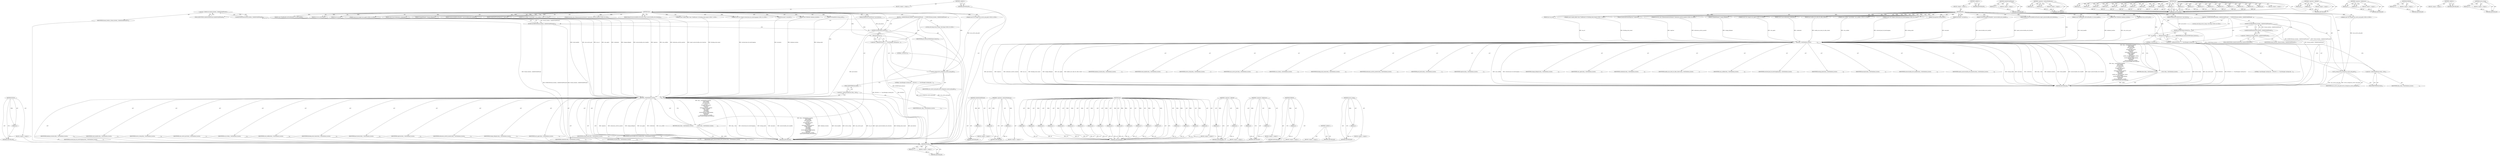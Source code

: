 digraph "server_string" {
vulnerable_134 [label=<(METHOD,DVLOG)>];
vulnerable_135 [label=<(PARAM,p1)>];
vulnerable_136 [label=<(BLOCK,&lt;empty&gt;,&lt;empty&gt;)>];
vulnerable_137 [label=<(METHOD_RETURN,ANY)>];
vulnerable_6 [label=<(METHOD,&lt;global&gt;)<SUB>1</SUB>>];
vulnerable_7 [label=<(BLOCK,&lt;empty&gt;,&lt;empty&gt;)<SUB>1</SUB>>];
vulnerable_8 [label=<(METHOD,Init)<SUB>1</SUB>>];
vulnerable_9 [label=<(PARAM,const FilePath&amp; database_location)<SUB>2</SUB>>];
vulnerable_10 [label=<(PARAM,const WeakHandle&lt;JsEventHandler&gt;&amp; event_handler)<SUB>3</SUB>>];
vulnerable_11 [label="<(PARAM,const std::string&amp; sync_server_and_path)<SUB>4</SUB>>"];
vulnerable_12 [label=<(PARAM,int sync_server_port)<SUB>5</SUB>>];
vulnerable_13 [label=<(PARAM,bool use_ssl)<SUB>6</SUB>>];
vulnerable_14 [label="<(PARAM,const scoped_refptr&lt;base::TaskRunner&gt;&amp; blocking_task_runner)<SUB>7</SUB>>"];
vulnerable_15 [label=<(PARAM,HttpPostProviderFactory* post_factory)<SUB>8</SUB>>];
vulnerable_16 [label=<(PARAM,ModelSafeWorkerRegistrar* registrar)<SUB>9</SUB>>];
vulnerable_17 [label="<(PARAM,browser_sync::ExtensionsActivityMonitor* extensions_activity_monitor)<SUB>10</SUB>>"];
vulnerable_18 [label=<(PARAM,ChangeDelegate* change_delegate)<SUB>11</SUB>>];
vulnerable_19 [label="<(PARAM,const std::string&amp; user_agent)<SUB>12</SUB>>"];
vulnerable_20 [label=<(PARAM,const SyncCredentials&amp; credentials)<SUB>13</SUB>>];
vulnerable_21 [label=<(PARAM,bool enable_sync_tabs_for_other_clients)<SUB>14</SUB>>];
vulnerable_22 [label="<(PARAM,sync_notifier::SyncNotifier* sync_notifier)<SUB>15</SUB>>"];
vulnerable_23 [label="<(PARAM,const std::string&amp; restored_key_for_bootstrapping)<SUB>16</SUB>>"];
vulnerable_24 [label=<(PARAM,TestingMode testing_mode)<SUB>17</SUB>>];
vulnerable_25 [label=<(PARAM,Encryptor* encryptor)<SUB>18</SUB>>];
vulnerable_26 [label=<(PARAM,UnrecoverableErrorHandler* unrecoverable_error_handler)<SUB>19</SUB>>];
vulnerable_27 [label=<(PARAM,ReportUnrecoverableErrorFunction report_unrecoverable_error_function)<SUB>20</SUB>>];
vulnerable_28 [label=<(BLOCK,{
  DCHECK(thread_checker_.CalledOnValidThread(...,{
  DCHECK(thread_checker_.CalledOnValidThread(...)<SUB>20</SUB>>];
vulnerable_29 [label=<(DCHECK,DCHECK(thread_checker_.CalledOnValidThread()))<SUB>21</SUB>>];
vulnerable_30 [label=<(CalledOnValidThread,thread_checker_.CalledOnValidThread())<SUB>21</SUB>>];
vulnerable_31 [label=<(&lt;operator&gt;.fieldAccess,thread_checker_.CalledOnValidThread)<SUB>21</SUB>>];
vulnerable_32 [label=<(IDENTIFIER,thread_checker_,thread_checker_.CalledOnValidThread())<SUB>21</SUB>>];
vulnerable_33 [label=<(FIELD_IDENTIFIER,CalledOnValidThread,CalledOnValidThread)<SUB>21</SUB>>];
vulnerable_34 [label=<(DCHECK,DCHECK(post_factory))<SUB>22</SUB>>];
vulnerable_35 [label=<(IDENTIFIER,post_factory,DCHECK(post_factory))<SUB>22</SUB>>];
vulnerable_36 [label=<(&lt;operator&gt;.shiftLeft,DVLOG(1) &lt;&lt; &quot;SyncManager starting Init...&quot;)<SUB>23</SUB>>];
vulnerable_37 [label=<(DVLOG,DVLOG(1))<SUB>23</SUB>>];
vulnerable_38 [label=<(LITERAL,1,DVLOG(1))<SUB>23</SUB>>];
vulnerable_39 [label=<(LITERAL,&quot;SyncManager starting Init...&quot;,DVLOG(1) &lt;&lt; &quot;SyncManager starting Init...&quot;)<SUB>23</SUB>>];
vulnerable_40 [label="<(LOCAL,std.string server_string: std.string)<SUB>24</SUB>>"];
vulnerable_41 [label=<(server_string,server_string(sync_server_and_path))<SUB>24</SUB>>];
vulnerable_42 [label=<(IDENTIFIER,sync_server_and_path,server_string(sync_server_and_path))<SUB>24</SUB>>];
vulnerable_43 [label=<(RETURN,return data_-&gt;Init(database_location,
         ...,return data_-&gt;Init(database_location,
         ...)<SUB>25</SUB>>];
vulnerable_44 [label=<(Init,data_-&gt;Init(database_location,
                ...)<SUB>25</SUB>>];
vulnerable_45 [label=<(&lt;operator&gt;.indirectFieldAccess,data_-&gt;Init)<SUB>25</SUB>>];
vulnerable_46 [label=<(IDENTIFIER,data_,data_-&gt;Init(database_location,
                ...)<SUB>25</SUB>>];
vulnerable_47 [label=<(FIELD_IDENTIFIER,Init,Init)<SUB>25</SUB>>];
vulnerable_48 [label=<(IDENTIFIER,database_location,data_-&gt;Init(database_location,
                ...)<SUB>25</SUB>>];
vulnerable_49 [label=<(IDENTIFIER,event_handler,data_-&gt;Init(database_location,
                ...)<SUB>26</SUB>>];
vulnerable_50 [label=<(IDENTIFIER,server_string,data_-&gt;Init(database_location,
                ...)<SUB>27</SUB>>];
vulnerable_51 [label=<(IDENTIFIER,sync_server_port,data_-&gt;Init(database_location,
                ...)<SUB>28</SUB>>];
vulnerable_52 [label=<(IDENTIFIER,use_ssl,data_-&gt;Init(database_location,
                ...)<SUB>29</SUB>>];
vulnerable_53 [label=<(IDENTIFIER,blocking_task_runner,data_-&gt;Init(database_location,
                ...)<SUB>30</SUB>>];
vulnerable_54 [label=<(IDENTIFIER,post_factory,data_-&gt;Init(database_location,
                ...)<SUB>31</SUB>>];
vulnerable_55 [label=<(IDENTIFIER,registrar,data_-&gt;Init(database_location,
                ...)<SUB>32</SUB>>];
vulnerable_56 [label=<(IDENTIFIER,extensions_activity_monitor,data_-&gt;Init(database_location,
                ...)<SUB>33</SUB>>];
vulnerable_57 [label=<(IDENTIFIER,change_delegate,data_-&gt;Init(database_location,
                ...)<SUB>34</SUB>>];
vulnerable_58 [label=<(IDENTIFIER,user_agent,data_-&gt;Init(database_location,
                ...)<SUB>35</SUB>>];
vulnerable_59 [label=<(IDENTIFIER,credentials,data_-&gt;Init(database_location,
                ...)<SUB>36</SUB>>];
vulnerable_60 [label=<(IDENTIFIER,enable_sync_tabs_for_other_clients,data_-&gt;Init(database_location,
                ...)<SUB>37</SUB>>];
vulnerable_61 [label=<(IDENTIFIER,sync_notifier,data_-&gt;Init(database_location,
                ...)<SUB>38</SUB>>];
vulnerable_62 [label=<(IDENTIFIER,restored_key_for_bootstrapping,data_-&gt;Init(database_location,
                ...)<SUB>39</SUB>>];
vulnerable_63 [label=<(IDENTIFIER,testing_mode,data_-&gt;Init(database_location,
                ...)<SUB>40</SUB>>];
vulnerable_64 [label=<(IDENTIFIER,encryptor,data_-&gt;Init(database_location,
                ...)<SUB>41</SUB>>];
vulnerable_65 [label=<(IDENTIFIER,unrecoverable_error_handler,data_-&gt;Init(database_location,
                ...)<SUB>42</SUB>>];
vulnerable_66 [label=<(IDENTIFIER,report_unrecoverable_error_function,data_-&gt;Init(database_location,
                ...)<SUB>43</SUB>>];
vulnerable_67 [label=<(METHOD_RETURN,bool)<SUB>1</SUB>>];
vulnerable_69 [label=<(METHOD_RETURN,ANY)<SUB>1</SUB>>];
vulnerable_120 [label=<(METHOD,CalledOnValidThread)>];
vulnerable_121 [label=<(PARAM,p1)>];
vulnerable_122 [label=<(BLOCK,&lt;empty&gt;,&lt;empty&gt;)>];
vulnerable_123 [label=<(METHOD_RETURN,ANY)>];
vulnerable_165 [label=<(METHOD,&lt;operator&gt;.indirectFieldAccess)>];
vulnerable_166 [label=<(PARAM,p1)>];
vulnerable_167 [label=<(PARAM,p2)>];
vulnerable_168 [label=<(BLOCK,&lt;empty&gt;,&lt;empty&gt;)>];
vulnerable_169 [label=<(METHOD_RETURN,ANY)>];
vulnerable_142 [label=<(METHOD,Init)>];
vulnerable_143 [label=<(PARAM,p1)>];
vulnerable_144 [label=<(PARAM,p2)>];
vulnerable_145 [label=<(PARAM,p3)>];
vulnerable_146 [label=<(PARAM,p4)>];
vulnerable_147 [label=<(PARAM,p5)>];
vulnerable_148 [label=<(PARAM,p6)>];
vulnerable_149 [label=<(PARAM,p7)>];
vulnerable_150 [label=<(PARAM,p8)>];
vulnerable_151 [label=<(PARAM,p9)>];
vulnerable_152 [label=<(PARAM,p10)>];
vulnerable_153 [label=<(PARAM,p11)>];
vulnerable_154 [label=<(PARAM,p12)>];
vulnerable_155 [label=<(PARAM,p13)>];
vulnerable_156 [label=<(PARAM,p14)>];
vulnerable_157 [label=<(PARAM,p15)>];
vulnerable_158 [label=<(PARAM,p16)>];
vulnerable_159 [label=<(PARAM,p17)>];
vulnerable_160 [label=<(PARAM,p18)>];
vulnerable_161 [label=<(PARAM,p19)>];
vulnerable_162 [label=<(PARAM,p20)>];
vulnerable_163 [label=<(BLOCK,&lt;empty&gt;,&lt;empty&gt;)>];
vulnerable_164 [label=<(METHOD_RETURN,ANY)>];
vulnerable_129 [label=<(METHOD,&lt;operator&gt;.shiftLeft)>];
vulnerable_130 [label=<(PARAM,p1)>];
vulnerable_131 [label=<(PARAM,p2)>];
vulnerable_132 [label=<(BLOCK,&lt;empty&gt;,&lt;empty&gt;)>];
vulnerable_133 [label=<(METHOD_RETURN,ANY)>];
vulnerable_124 [label=<(METHOD,&lt;operator&gt;.fieldAccess)>];
vulnerable_125 [label=<(PARAM,p1)>];
vulnerable_126 [label=<(PARAM,p2)>];
vulnerable_127 [label=<(BLOCK,&lt;empty&gt;,&lt;empty&gt;)>];
vulnerable_128 [label=<(METHOD_RETURN,ANY)>];
vulnerable_116 [label=<(METHOD,DCHECK)>];
vulnerable_117 [label=<(PARAM,p1)>];
vulnerable_118 [label=<(BLOCK,&lt;empty&gt;,&lt;empty&gt;)>];
vulnerable_119 [label=<(METHOD_RETURN,ANY)>];
vulnerable_110 [label=<(METHOD,&lt;global&gt;)<SUB>1</SUB>>];
vulnerable_111 [label=<(BLOCK,&lt;empty&gt;,&lt;empty&gt;)>];
vulnerable_112 [label=<(METHOD_RETURN,ANY)>];
vulnerable_138 [label=<(METHOD,server_string)>];
vulnerable_139 [label=<(PARAM,p1)>];
vulnerable_140 [label=<(BLOCK,&lt;empty&gt;,&lt;empty&gt;)>];
vulnerable_141 [label=<(METHOD_RETURN,ANY)>];
fixed_132 [label=<(METHOD,DVLOG)>];
fixed_133 [label=<(PARAM,p1)>];
fixed_134 [label=<(BLOCK,&lt;empty&gt;,&lt;empty&gt;)>];
fixed_135 [label=<(METHOD_RETURN,ANY)>];
fixed_6 [label=<(METHOD,&lt;global&gt;)<SUB>1</SUB>>];
fixed_7 [label=<(BLOCK,&lt;empty&gt;,&lt;empty&gt;)<SUB>1</SUB>>];
fixed_8 [label=<(METHOD,Init)<SUB>1</SUB>>];
fixed_9 [label=<(PARAM,const FilePath&amp; database_location)<SUB>2</SUB>>];
fixed_10 [label=<(PARAM,const WeakHandle&lt;JsEventHandler&gt;&amp; event_handler)<SUB>3</SUB>>];
fixed_11 [label="<(PARAM,const std::string&amp; sync_server_and_path)<SUB>4</SUB>>"];
fixed_12 [label=<(PARAM,int sync_server_port)<SUB>5</SUB>>];
fixed_13 [label=<(PARAM,bool use_ssl)<SUB>6</SUB>>];
fixed_14 [label="<(PARAM,const scoped_refptr&lt;base::TaskRunner&gt;&amp; blocking_task_runner)<SUB>7</SUB>>"];
fixed_15 [label=<(PARAM,HttpPostProviderFactory* post_factory)<SUB>8</SUB>>];
fixed_16 [label=<(PARAM,ModelSafeWorkerRegistrar* registrar)<SUB>9</SUB>>];
fixed_17 [label="<(PARAM,browser_sync::ExtensionsActivityMonitor* extensions_activity_monitor)<SUB>10</SUB>>"];
fixed_18 [label=<(PARAM,ChangeDelegate* change_delegate)<SUB>11</SUB>>];
fixed_19 [label="<(PARAM,const std::string&amp; user_agent)<SUB>12</SUB>>"];
fixed_20 [label=<(PARAM,const SyncCredentials&amp; credentials)<SUB>13</SUB>>];
fixed_21 [label="<(PARAM,sync_notifier::SyncNotifier* sync_notifier)<SUB>14</SUB>>"];
fixed_22 [label="<(PARAM,const std::string&amp; restored_key_for_bootstrapping)<SUB>15</SUB>>"];
fixed_23 [label=<(PARAM,TestingMode testing_mode)<SUB>16</SUB>>];
fixed_24 [label=<(PARAM,Encryptor* encryptor)<SUB>17</SUB>>];
fixed_25 [label=<(PARAM,UnrecoverableErrorHandler* unrecoverable_error_handler)<SUB>18</SUB>>];
fixed_26 [label=<(PARAM,ReportUnrecoverableErrorFunction report_unrecoverable_error_function)<SUB>19</SUB>>];
fixed_27 [label=<(BLOCK,{
  DCHECK(thread_checker_.CalledOnValidThread(...,{
  DCHECK(thread_checker_.CalledOnValidThread(...)<SUB>19</SUB>>];
fixed_28 [label=<(DCHECK,DCHECK(thread_checker_.CalledOnValidThread()))<SUB>20</SUB>>];
fixed_29 [label=<(CalledOnValidThread,thread_checker_.CalledOnValidThread())<SUB>20</SUB>>];
fixed_30 [label=<(&lt;operator&gt;.fieldAccess,thread_checker_.CalledOnValidThread)<SUB>20</SUB>>];
fixed_31 [label=<(IDENTIFIER,thread_checker_,thread_checker_.CalledOnValidThread())<SUB>20</SUB>>];
fixed_32 [label=<(FIELD_IDENTIFIER,CalledOnValidThread,CalledOnValidThread)<SUB>20</SUB>>];
fixed_33 [label=<(DCHECK,DCHECK(post_factory))<SUB>21</SUB>>];
fixed_34 [label=<(IDENTIFIER,post_factory,DCHECK(post_factory))<SUB>21</SUB>>];
fixed_35 [label=<(&lt;operator&gt;.shiftLeft,DVLOG(1) &lt;&lt; &quot;SyncManager starting Init...&quot;)<SUB>22</SUB>>];
fixed_36 [label=<(DVLOG,DVLOG(1))<SUB>22</SUB>>];
fixed_37 [label=<(LITERAL,1,DVLOG(1))<SUB>22</SUB>>];
fixed_38 [label=<(LITERAL,&quot;SyncManager starting Init...&quot;,DVLOG(1) &lt;&lt; &quot;SyncManager starting Init...&quot;)<SUB>22</SUB>>];
fixed_39 [label="<(LOCAL,std.string server_string: std.string)<SUB>23</SUB>>"];
fixed_40 [label=<(server_string,server_string(sync_server_and_path))<SUB>23</SUB>>];
fixed_41 [label=<(IDENTIFIER,sync_server_and_path,server_string(sync_server_and_path))<SUB>23</SUB>>];
fixed_42 [label=<(RETURN,return data_-&gt;Init(database_location,
         ...,return data_-&gt;Init(database_location,
         ...)<SUB>24</SUB>>];
fixed_43 [label=<(Init,data_-&gt;Init(database_location,
                ...)<SUB>24</SUB>>];
fixed_44 [label=<(&lt;operator&gt;.indirectFieldAccess,data_-&gt;Init)<SUB>24</SUB>>];
fixed_45 [label=<(IDENTIFIER,data_,data_-&gt;Init(database_location,
                ...)<SUB>24</SUB>>];
fixed_46 [label=<(FIELD_IDENTIFIER,Init,Init)<SUB>24</SUB>>];
fixed_47 [label=<(IDENTIFIER,database_location,data_-&gt;Init(database_location,
                ...)<SUB>24</SUB>>];
fixed_48 [label=<(IDENTIFIER,event_handler,data_-&gt;Init(database_location,
                ...)<SUB>25</SUB>>];
fixed_49 [label=<(IDENTIFIER,server_string,data_-&gt;Init(database_location,
                ...)<SUB>26</SUB>>];
fixed_50 [label=<(IDENTIFIER,sync_server_port,data_-&gt;Init(database_location,
                ...)<SUB>27</SUB>>];
fixed_51 [label=<(IDENTIFIER,use_ssl,data_-&gt;Init(database_location,
                ...)<SUB>28</SUB>>];
fixed_52 [label=<(IDENTIFIER,blocking_task_runner,data_-&gt;Init(database_location,
                ...)<SUB>29</SUB>>];
fixed_53 [label=<(IDENTIFIER,post_factory,data_-&gt;Init(database_location,
                ...)<SUB>30</SUB>>];
fixed_54 [label=<(IDENTIFIER,registrar,data_-&gt;Init(database_location,
                ...)<SUB>31</SUB>>];
fixed_55 [label=<(IDENTIFIER,extensions_activity_monitor,data_-&gt;Init(database_location,
                ...)<SUB>32</SUB>>];
fixed_56 [label=<(IDENTIFIER,change_delegate,data_-&gt;Init(database_location,
                ...)<SUB>33</SUB>>];
fixed_57 [label=<(IDENTIFIER,user_agent,data_-&gt;Init(database_location,
                ...)<SUB>34</SUB>>];
fixed_58 [label=<(IDENTIFIER,credentials,data_-&gt;Init(database_location,
                ...)<SUB>35</SUB>>];
fixed_59 [label=<(IDENTIFIER,sync_notifier,data_-&gt;Init(database_location,
                ...)<SUB>36</SUB>>];
fixed_60 [label=<(IDENTIFIER,restored_key_for_bootstrapping,data_-&gt;Init(database_location,
                ...)<SUB>37</SUB>>];
fixed_61 [label=<(IDENTIFIER,testing_mode,data_-&gt;Init(database_location,
                ...)<SUB>38</SUB>>];
fixed_62 [label=<(IDENTIFIER,encryptor,data_-&gt;Init(database_location,
                ...)<SUB>39</SUB>>];
fixed_63 [label=<(IDENTIFIER,unrecoverable_error_handler,data_-&gt;Init(database_location,
                ...)<SUB>40</SUB>>];
fixed_64 [label=<(IDENTIFIER,report_unrecoverable_error_function,data_-&gt;Init(database_location,
                ...)<SUB>41</SUB>>];
fixed_65 [label=<(METHOD_RETURN,bool)<SUB>1</SUB>>];
fixed_67 [label=<(METHOD_RETURN,ANY)<SUB>1</SUB>>];
fixed_118 [label=<(METHOD,CalledOnValidThread)>];
fixed_119 [label=<(PARAM,p1)>];
fixed_120 [label=<(BLOCK,&lt;empty&gt;,&lt;empty&gt;)>];
fixed_121 [label=<(METHOD_RETURN,ANY)>];
fixed_162 [label=<(METHOD,&lt;operator&gt;.indirectFieldAccess)>];
fixed_163 [label=<(PARAM,p1)>];
fixed_164 [label=<(PARAM,p2)>];
fixed_165 [label=<(BLOCK,&lt;empty&gt;,&lt;empty&gt;)>];
fixed_166 [label=<(METHOD_RETURN,ANY)>];
fixed_140 [label=<(METHOD,Init)>];
fixed_141 [label=<(PARAM,p1)>];
fixed_142 [label=<(PARAM,p2)>];
fixed_143 [label=<(PARAM,p3)>];
fixed_144 [label=<(PARAM,p4)>];
fixed_145 [label=<(PARAM,p5)>];
fixed_146 [label=<(PARAM,p6)>];
fixed_147 [label=<(PARAM,p7)>];
fixed_148 [label=<(PARAM,p8)>];
fixed_149 [label=<(PARAM,p9)>];
fixed_150 [label=<(PARAM,p10)>];
fixed_151 [label=<(PARAM,p11)>];
fixed_152 [label=<(PARAM,p12)>];
fixed_153 [label=<(PARAM,p13)>];
fixed_154 [label=<(PARAM,p14)>];
fixed_155 [label=<(PARAM,p15)>];
fixed_156 [label=<(PARAM,p16)>];
fixed_157 [label=<(PARAM,p17)>];
fixed_158 [label=<(PARAM,p18)>];
fixed_159 [label=<(PARAM,p19)>];
fixed_160 [label=<(BLOCK,&lt;empty&gt;,&lt;empty&gt;)>];
fixed_161 [label=<(METHOD_RETURN,ANY)>];
fixed_127 [label=<(METHOD,&lt;operator&gt;.shiftLeft)>];
fixed_128 [label=<(PARAM,p1)>];
fixed_129 [label=<(PARAM,p2)>];
fixed_130 [label=<(BLOCK,&lt;empty&gt;,&lt;empty&gt;)>];
fixed_131 [label=<(METHOD_RETURN,ANY)>];
fixed_122 [label=<(METHOD,&lt;operator&gt;.fieldAccess)>];
fixed_123 [label=<(PARAM,p1)>];
fixed_124 [label=<(PARAM,p2)>];
fixed_125 [label=<(BLOCK,&lt;empty&gt;,&lt;empty&gt;)>];
fixed_126 [label=<(METHOD_RETURN,ANY)>];
fixed_114 [label=<(METHOD,DCHECK)>];
fixed_115 [label=<(PARAM,p1)>];
fixed_116 [label=<(BLOCK,&lt;empty&gt;,&lt;empty&gt;)>];
fixed_117 [label=<(METHOD_RETURN,ANY)>];
fixed_108 [label=<(METHOD,&lt;global&gt;)<SUB>1</SUB>>];
fixed_109 [label=<(BLOCK,&lt;empty&gt;,&lt;empty&gt;)>];
fixed_110 [label=<(METHOD_RETURN,ANY)>];
fixed_136 [label=<(METHOD,server_string)>];
fixed_137 [label=<(PARAM,p1)>];
fixed_138 [label=<(BLOCK,&lt;empty&gt;,&lt;empty&gt;)>];
fixed_139 [label=<(METHOD_RETURN,ANY)>];
vulnerable_134 -> vulnerable_135  [key=0, label="AST: "];
vulnerable_134 -> vulnerable_135  [key=1, label="DDG: "];
vulnerable_134 -> vulnerable_136  [key=0, label="AST: "];
vulnerable_134 -> vulnerable_137  [key=0, label="AST: "];
vulnerable_134 -> vulnerable_137  [key=1, label="CFG: "];
vulnerable_135 -> vulnerable_137  [key=0, label="DDG: p1"];
vulnerable_6 -> vulnerable_7  [key=0, label="AST: "];
vulnerable_6 -> vulnerable_69  [key=0, label="AST: "];
vulnerable_6 -> vulnerable_69  [key=1, label="CFG: "];
vulnerable_7 -> vulnerable_8  [key=0, label="AST: "];
vulnerable_8 -> vulnerable_9  [key=0, label="AST: "];
vulnerable_8 -> vulnerable_9  [key=1, label="DDG: "];
vulnerable_8 -> vulnerable_10  [key=0, label="AST: "];
vulnerable_8 -> vulnerable_10  [key=1, label="DDG: "];
vulnerable_8 -> vulnerable_11  [key=0, label="AST: "];
vulnerable_8 -> vulnerable_11  [key=1, label="DDG: "];
vulnerable_8 -> vulnerable_12  [key=0, label="AST: "];
vulnerable_8 -> vulnerable_12  [key=1, label="DDG: "];
vulnerable_8 -> vulnerable_13  [key=0, label="AST: "];
vulnerable_8 -> vulnerable_13  [key=1, label="DDG: "];
vulnerable_8 -> vulnerable_14  [key=0, label="AST: "];
vulnerable_8 -> vulnerable_14  [key=1, label="DDG: "];
vulnerable_8 -> vulnerable_15  [key=0, label="AST: "];
vulnerable_8 -> vulnerable_15  [key=1, label="DDG: "];
vulnerable_8 -> vulnerable_16  [key=0, label="AST: "];
vulnerable_8 -> vulnerable_16  [key=1, label="DDG: "];
vulnerable_8 -> vulnerable_17  [key=0, label="AST: "];
vulnerable_8 -> vulnerable_17  [key=1, label="DDG: "];
vulnerable_8 -> vulnerable_18  [key=0, label="AST: "];
vulnerable_8 -> vulnerable_18  [key=1, label="DDG: "];
vulnerable_8 -> vulnerable_19  [key=0, label="AST: "];
vulnerable_8 -> vulnerable_19  [key=1, label="DDG: "];
vulnerable_8 -> vulnerable_20  [key=0, label="AST: "];
vulnerable_8 -> vulnerable_20  [key=1, label="DDG: "];
vulnerable_8 -> vulnerable_21  [key=0, label="AST: "];
vulnerable_8 -> vulnerable_21  [key=1, label="DDG: "];
vulnerable_8 -> vulnerable_22  [key=0, label="AST: "];
vulnerable_8 -> vulnerable_22  [key=1, label="DDG: "];
vulnerable_8 -> vulnerable_23  [key=0, label="AST: "];
vulnerable_8 -> vulnerable_23  [key=1, label="DDG: "];
vulnerable_8 -> vulnerable_24  [key=0, label="AST: "];
vulnerable_8 -> vulnerable_24  [key=1, label="DDG: "];
vulnerable_8 -> vulnerable_25  [key=0, label="AST: "];
vulnerable_8 -> vulnerable_25  [key=1, label="DDG: "];
vulnerable_8 -> vulnerable_26  [key=0, label="AST: "];
vulnerable_8 -> vulnerable_26  [key=1, label="DDG: "];
vulnerable_8 -> vulnerable_27  [key=0, label="AST: "];
vulnerable_8 -> vulnerable_27  [key=1, label="DDG: "];
vulnerable_8 -> vulnerable_28  [key=0, label="AST: "];
vulnerable_8 -> vulnerable_67  [key=0, label="AST: "];
vulnerable_8 -> vulnerable_33  [key=0, label="CFG: "];
vulnerable_8 -> vulnerable_34  [key=0, label="DDG: "];
vulnerable_8 -> vulnerable_36  [key=0, label="DDG: "];
vulnerable_8 -> vulnerable_41  [key=0, label="DDG: "];
vulnerable_8 -> vulnerable_37  [key=0, label="DDG: "];
vulnerable_8 -> vulnerable_44  [key=0, label="DDG: "];
vulnerable_9 -> vulnerable_44  [key=0, label="DDG: database_location"];
vulnerable_10 -> vulnerable_44  [key=0, label="DDG: event_handler"];
vulnerable_11 -> vulnerable_41  [key=0, label="DDG: sync_server_and_path"];
vulnerable_12 -> vulnerable_44  [key=0, label="DDG: sync_server_port"];
vulnerable_13 -> vulnerable_44  [key=0, label="DDG: use_ssl"];
vulnerable_14 -> vulnerable_44  [key=0, label="DDG: blocking_task_runner"];
vulnerable_15 -> vulnerable_34  [key=0, label="DDG: post_factory"];
vulnerable_16 -> vulnerable_44  [key=0, label="DDG: registrar"];
vulnerable_17 -> vulnerable_44  [key=0, label="DDG: extensions_activity_monitor"];
vulnerable_18 -> vulnerable_44  [key=0, label="DDG: change_delegate"];
vulnerable_19 -> vulnerable_44  [key=0, label="DDG: user_agent"];
vulnerable_20 -> vulnerable_44  [key=0, label="DDG: credentials"];
vulnerable_21 -> vulnerable_44  [key=0, label="DDG: enable_sync_tabs_for_other_clients"];
vulnerable_22 -> vulnerable_44  [key=0, label="DDG: sync_notifier"];
vulnerable_23 -> vulnerable_44  [key=0, label="DDG: restored_key_for_bootstrapping"];
vulnerable_24 -> vulnerable_44  [key=0, label="DDG: testing_mode"];
vulnerable_25 -> vulnerable_44  [key=0, label="DDG: encryptor"];
vulnerable_26 -> vulnerable_44  [key=0, label="DDG: unrecoverable_error_handler"];
vulnerable_27 -> vulnerable_44  [key=0, label="DDG: report_unrecoverable_error_function"];
vulnerable_28 -> vulnerable_29  [key=0, label="AST: "];
vulnerable_28 -> vulnerable_34  [key=0, label="AST: "];
vulnerable_28 -> vulnerable_36  [key=0, label="AST: "];
vulnerable_28 -> vulnerable_40  [key=0, label="AST: "];
vulnerable_28 -> vulnerable_41  [key=0, label="AST: "];
vulnerable_28 -> vulnerable_43  [key=0, label="AST: "];
vulnerable_29 -> vulnerable_30  [key=0, label="AST: "];
vulnerable_29 -> vulnerable_34  [key=0, label="CFG: "];
vulnerable_29 -> vulnerable_67  [key=0, label="DDG: thread_checker_.CalledOnValidThread()"];
vulnerable_29 -> vulnerable_67  [key=1, label="DDG: DCHECK(thread_checker_.CalledOnValidThread())"];
vulnerable_30 -> vulnerable_31  [key=0, label="AST: "];
vulnerable_30 -> vulnerable_29  [key=0, label="CFG: "];
vulnerable_30 -> vulnerable_29  [key=1, label="DDG: thread_checker_.CalledOnValidThread"];
vulnerable_30 -> vulnerable_67  [key=0, label="DDG: thread_checker_.CalledOnValidThread"];
vulnerable_31 -> vulnerable_32  [key=0, label="AST: "];
vulnerable_31 -> vulnerable_33  [key=0, label="AST: "];
vulnerable_31 -> vulnerable_30  [key=0, label="CFG: "];
vulnerable_33 -> vulnerable_31  [key=0, label="CFG: "];
vulnerable_34 -> vulnerable_35  [key=0, label="AST: "];
vulnerable_34 -> vulnerable_37  [key=0, label="CFG: "];
vulnerable_34 -> vulnerable_67  [key=0, label="DDG: DCHECK(post_factory)"];
vulnerable_34 -> vulnerable_44  [key=0, label="DDG: post_factory"];
vulnerable_36 -> vulnerable_37  [key=0, label="AST: "];
vulnerable_36 -> vulnerable_39  [key=0, label="AST: "];
vulnerable_36 -> vulnerable_41  [key=0, label="CFG: "];
vulnerable_36 -> vulnerable_67  [key=0, label="DDG: DVLOG(1)"];
vulnerable_36 -> vulnerable_67  [key=1, label="DDG: DVLOG(1) &lt;&lt; &quot;SyncManager starting Init...&quot;"];
vulnerable_37 -> vulnerable_38  [key=0, label="AST: "];
vulnerable_37 -> vulnerable_36  [key=0, label="CFG: "];
vulnerable_37 -> vulnerable_36  [key=1, label="DDG: 1"];
vulnerable_41 -> vulnerable_42  [key=0, label="AST: "];
vulnerable_41 -> vulnerable_47  [key=0, label="CFG: "];
vulnerable_41 -> vulnerable_67  [key=0, label="DDG: sync_server_and_path"];
vulnerable_41 -> vulnerable_67  [key=1, label="DDG: server_string(sync_server_and_path)"];
vulnerable_43 -> vulnerable_44  [key=0, label="AST: "];
vulnerable_43 -> vulnerable_67  [key=0, label="CFG: "];
vulnerable_43 -> vulnerable_67  [key=1, label="DDG: &lt;RET&gt;"];
vulnerable_44 -> vulnerable_45  [key=0, label="AST: "];
vulnerable_44 -> vulnerable_48  [key=0, label="AST: "];
vulnerable_44 -> vulnerable_49  [key=0, label="AST: "];
vulnerable_44 -> vulnerable_50  [key=0, label="AST: "];
vulnerable_44 -> vulnerable_51  [key=0, label="AST: "];
vulnerable_44 -> vulnerable_52  [key=0, label="AST: "];
vulnerable_44 -> vulnerable_53  [key=0, label="AST: "];
vulnerable_44 -> vulnerable_54  [key=0, label="AST: "];
vulnerable_44 -> vulnerable_55  [key=0, label="AST: "];
vulnerable_44 -> vulnerable_56  [key=0, label="AST: "];
vulnerable_44 -> vulnerable_57  [key=0, label="AST: "];
vulnerable_44 -> vulnerable_58  [key=0, label="AST: "];
vulnerable_44 -> vulnerable_59  [key=0, label="AST: "];
vulnerable_44 -> vulnerable_60  [key=0, label="AST: "];
vulnerable_44 -> vulnerable_61  [key=0, label="AST: "];
vulnerable_44 -> vulnerable_62  [key=0, label="AST: "];
vulnerable_44 -> vulnerable_63  [key=0, label="AST: "];
vulnerable_44 -> vulnerable_64  [key=0, label="AST: "];
vulnerable_44 -> vulnerable_65  [key=0, label="AST: "];
vulnerable_44 -> vulnerable_66  [key=0, label="AST: "];
vulnerable_44 -> vulnerable_43  [key=0, label="CFG: "];
vulnerable_44 -> vulnerable_43  [key=1, label="DDG: data_-&gt;Init(database_location,
                     event_handler,
                     server_string,
                     sync_server_port,
                     use_ssl,
                     blocking_task_runner,
                     post_factory,
                     registrar,
                     extensions_activity_monitor,
                      change_delegate,
                      user_agent,
                      credentials,
                     enable_sync_tabs_for_other_clients,
                      sync_notifier,
                      restored_key_for_bootstrapping,
                      testing_mode,
                     encryptor,
                     unrecoverable_error_handler,
                     report_unrecoverable_error_function)"];
vulnerable_44 -> vulnerable_67  [key=0, label="DDG: data_-&gt;Init"];
vulnerable_44 -> vulnerable_67  [key=1, label="DDG: database_location"];
vulnerable_44 -> vulnerable_67  [key=2, label="DDG: event_handler"];
vulnerable_44 -> vulnerable_67  [key=3, label="DDG: server_string"];
vulnerable_44 -> vulnerable_67  [key=4, label="DDG: sync_server_port"];
vulnerable_44 -> vulnerable_67  [key=5, label="DDG: use_ssl"];
vulnerable_44 -> vulnerable_67  [key=6, label="DDG: blocking_task_runner"];
vulnerable_44 -> vulnerable_67  [key=7, label="DDG: post_factory"];
vulnerable_44 -> vulnerable_67  [key=8, label="DDG: registrar"];
vulnerable_44 -> vulnerable_67  [key=9, label="DDG: extensions_activity_monitor"];
vulnerable_44 -> vulnerable_67  [key=10, label="DDG: change_delegate"];
vulnerable_44 -> vulnerable_67  [key=11, label="DDG: user_agent"];
vulnerable_44 -> vulnerable_67  [key=12, label="DDG: credentials"];
vulnerable_44 -> vulnerable_67  [key=13, label="DDG: enable_sync_tabs_for_other_clients"];
vulnerable_44 -> vulnerable_67  [key=14, label="DDG: sync_notifier"];
vulnerable_44 -> vulnerable_67  [key=15, label="DDG: restored_key_for_bootstrapping"];
vulnerable_44 -> vulnerable_67  [key=16, label="DDG: testing_mode"];
vulnerable_44 -> vulnerable_67  [key=17, label="DDG: encryptor"];
vulnerable_44 -> vulnerable_67  [key=18, label="DDG: unrecoverable_error_handler"];
vulnerable_44 -> vulnerable_67  [key=19, label="DDG: report_unrecoverable_error_function"];
vulnerable_44 -> vulnerable_67  [key=20, label="DDG: data_-&gt;Init(database_location,
                     event_handler,
                     server_string,
                     sync_server_port,
                     use_ssl,
                     blocking_task_runner,
                     post_factory,
                     registrar,
                     extensions_activity_monitor,
                      change_delegate,
                      user_agent,
                      credentials,
                     enable_sync_tabs_for_other_clients,
                      sync_notifier,
                      restored_key_for_bootstrapping,
                      testing_mode,
                     encryptor,
                     unrecoverable_error_handler,
                     report_unrecoverable_error_function)"];
vulnerable_45 -> vulnerable_46  [key=0, label="AST: "];
vulnerable_45 -> vulnerable_47  [key=0, label="AST: "];
vulnerable_45 -> vulnerable_44  [key=0, label="CFG: "];
vulnerable_47 -> vulnerable_45  [key=0, label="CFG: "];
vulnerable_120 -> vulnerable_121  [key=0, label="AST: "];
vulnerable_120 -> vulnerable_121  [key=1, label="DDG: "];
vulnerable_120 -> vulnerable_122  [key=0, label="AST: "];
vulnerable_120 -> vulnerable_123  [key=0, label="AST: "];
vulnerable_120 -> vulnerable_123  [key=1, label="CFG: "];
vulnerable_121 -> vulnerable_123  [key=0, label="DDG: p1"];
vulnerable_165 -> vulnerable_166  [key=0, label="AST: "];
vulnerable_165 -> vulnerable_166  [key=1, label="DDG: "];
vulnerable_165 -> vulnerable_168  [key=0, label="AST: "];
vulnerable_165 -> vulnerable_167  [key=0, label="AST: "];
vulnerable_165 -> vulnerable_167  [key=1, label="DDG: "];
vulnerable_165 -> vulnerable_169  [key=0, label="AST: "];
vulnerable_165 -> vulnerable_169  [key=1, label="CFG: "];
vulnerable_166 -> vulnerable_169  [key=0, label="DDG: p1"];
vulnerable_167 -> vulnerable_169  [key=0, label="DDG: p2"];
vulnerable_142 -> vulnerable_143  [key=0, label="AST: "];
vulnerable_142 -> vulnerable_143  [key=1, label="DDG: "];
vulnerable_142 -> vulnerable_163  [key=0, label="AST: "];
vulnerable_142 -> vulnerable_144  [key=0, label="AST: "];
vulnerable_142 -> vulnerable_144  [key=1, label="DDG: "];
vulnerable_142 -> vulnerable_164  [key=0, label="AST: "];
vulnerable_142 -> vulnerable_164  [key=1, label="CFG: "];
vulnerable_142 -> vulnerable_145  [key=0, label="AST: "];
vulnerable_142 -> vulnerable_145  [key=1, label="DDG: "];
vulnerable_142 -> vulnerable_146  [key=0, label="AST: "];
vulnerable_142 -> vulnerable_146  [key=1, label="DDG: "];
vulnerable_142 -> vulnerable_147  [key=0, label="AST: "];
vulnerable_142 -> vulnerable_147  [key=1, label="DDG: "];
vulnerable_142 -> vulnerable_148  [key=0, label="AST: "];
vulnerable_142 -> vulnerable_148  [key=1, label="DDG: "];
vulnerable_142 -> vulnerable_149  [key=0, label="AST: "];
vulnerable_142 -> vulnerable_149  [key=1, label="DDG: "];
vulnerable_142 -> vulnerable_150  [key=0, label="AST: "];
vulnerable_142 -> vulnerable_150  [key=1, label="DDG: "];
vulnerable_142 -> vulnerable_151  [key=0, label="AST: "];
vulnerable_142 -> vulnerable_151  [key=1, label="DDG: "];
vulnerable_142 -> vulnerable_152  [key=0, label="AST: "];
vulnerable_142 -> vulnerable_152  [key=1, label="DDG: "];
vulnerable_142 -> vulnerable_153  [key=0, label="AST: "];
vulnerable_142 -> vulnerable_153  [key=1, label="DDG: "];
vulnerable_142 -> vulnerable_154  [key=0, label="AST: "];
vulnerable_142 -> vulnerable_154  [key=1, label="DDG: "];
vulnerable_142 -> vulnerable_155  [key=0, label="AST: "];
vulnerable_142 -> vulnerable_155  [key=1, label="DDG: "];
vulnerable_142 -> vulnerable_156  [key=0, label="AST: "];
vulnerable_142 -> vulnerable_156  [key=1, label="DDG: "];
vulnerable_142 -> vulnerable_157  [key=0, label="AST: "];
vulnerable_142 -> vulnerable_157  [key=1, label="DDG: "];
vulnerable_142 -> vulnerable_158  [key=0, label="AST: "];
vulnerable_142 -> vulnerable_158  [key=1, label="DDG: "];
vulnerable_142 -> vulnerable_159  [key=0, label="AST: "];
vulnerable_142 -> vulnerable_159  [key=1, label="DDG: "];
vulnerable_142 -> vulnerable_160  [key=0, label="AST: "];
vulnerable_142 -> vulnerable_160  [key=1, label="DDG: "];
vulnerable_142 -> vulnerable_161  [key=0, label="AST: "];
vulnerable_142 -> vulnerable_161  [key=1, label="DDG: "];
vulnerable_142 -> vulnerable_162  [key=0, label="AST: "];
vulnerable_142 -> vulnerable_162  [key=1, label="DDG: "];
vulnerable_143 -> vulnerable_164  [key=0, label="DDG: p1"];
vulnerable_144 -> vulnerable_164  [key=0, label="DDG: p2"];
vulnerable_145 -> vulnerable_164  [key=0, label="DDG: p3"];
vulnerable_146 -> vulnerable_164  [key=0, label="DDG: p4"];
vulnerable_147 -> vulnerable_164  [key=0, label="DDG: p5"];
vulnerable_148 -> vulnerable_164  [key=0, label="DDG: p6"];
vulnerable_149 -> vulnerable_164  [key=0, label="DDG: p7"];
vulnerable_150 -> vulnerable_164  [key=0, label="DDG: p8"];
vulnerable_151 -> vulnerable_164  [key=0, label="DDG: p9"];
vulnerable_152 -> vulnerable_164  [key=0, label="DDG: p10"];
vulnerable_153 -> vulnerable_164  [key=0, label="DDG: p11"];
vulnerable_154 -> vulnerable_164  [key=0, label="DDG: p12"];
vulnerable_155 -> vulnerable_164  [key=0, label="DDG: p13"];
vulnerable_156 -> vulnerable_164  [key=0, label="DDG: p14"];
vulnerable_157 -> vulnerable_164  [key=0, label="DDG: p15"];
vulnerable_158 -> vulnerable_164  [key=0, label="DDG: p16"];
vulnerable_159 -> vulnerable_164  [key=0, label="DDG: p17"];
vulnerable_160 -> vulnerable_164  [key=0, label="DDG: p18"];
vulnerable_161 -> vulnerable_164  [key=0, label="DDG: p19"];
vulnerable_162 -> vulnerable_164  [key=0, label="DDG: p20"];
vulnerable_129 -> vulnerable_130  [key=0, label="AST: "];
vulnerable_129 -> vulnerable_130  [key=1, label="DDG: "];
vulnerable_129 -> vulnerable_132  [key=0, label="AST: "];
vulnerable_129 -> vulnerable_131  [key=0, label="AST: "];
vulnerable_129 -> vulnerable_131  [key=1, label="DDG: "];
vulnerable_129 -> vulnerable_133  [key=0, label="AST: "];
vulnerable_129 -> vulnerable_133  [key=1, label="CFG: "];
vulnerable_130 -> vulnerable_133  [key=0, label="DDG: p1"];
vulnerable_131 -> vulnerable_133  [key=0, label="DDG: p2"];
vulnerable_124 -> vulnerable_125  [key=0, label="AST: "];
vulnerable_124 -> vulnerable_125  [key=1, label="DDG: "];
vulnerable_124 -> vulnerable_127  [key=0, label="AST: "];
vulnerable_124 -> vulnerable_126  [key=0, label="AST: "];
vulnerable_124 -> vulnerable_126  [key=1, label="DDG: "];
vulnerable_124 -> vulnerable_128  [key=0, label="AST: "];
vulnerable_124 -> vulnerable_128  [key=1, label="CFG: "];
vulnerable_125 -> vulnerable_128  [key=0, label="DDG: p1"];
vulnerable_126 -> vulnerable_128  [key=0, label="DDG: p2"];
vulnerable_116 -> vulnerable_117  [key=0, label="AST: "];
vulnerable_116 -> vulnerable_117  [key=1, label="DDG: "];
vulnerable_116 -> vulnerable_118  [key=0, label="AST: "];
vulnerable_116 -> vulnerable_119  [key=0, label="AST: "];
vulnerable_116 -> vulnerable_119  [key=1, label="CFG: "];
vulnerable_117 -> vulnerable_119  [key=0, label="DDG: p1"];
vulnerable_110 -> vulnerable_111  [key=0, label="AST: "];
vulnerable_110 -> vulnerable_112  [key=0, label="AST: "];
vulnerable_110 -> vulnerable_112  [key=1, label="CFG: "];
vulnerable_138 -> vulnerable_139  [key=0, label="AST: "];
vulnerable_138 -> vulnerable_139  [key=1, label="DDG: "];
vulnerable_138 -> vulnerable_140  [key=0, label="AST: "];
vulnerable_138 -> vulnerable_141  [key=0, label="AST: "];
vulnerable_138 -> vulnerable_141  [key=1, label="CFG: "];
vulnerable_139 -> vulnerable_141  [key=0, label="DDG: p1"];
fixed_132 -> fixed_133  [key=0, label="AST: "];
fixed_132 -> fixed_133  [key=1, label="DDG: "];
fixed_132 -> fixed_134  [key=0, label="AST: "];
fixed_132 -> fixed_135  [key=0, label="AST: "];
fixed_132 -> fixed_135  [key=1, label="CFG: "];
fixed_133 -> fixed_135  [key=0, label="DDG: p1"];
fixed_134 -> vulnerable_134  [key=0];
fixed_135 -> vulnerable_134  [key=0];
fixed_6 -> fixed_7  [key=0, label="AST: "];
fixed_6 -> fixed_67  [key=0, label="AST: "];
fixed_6 -> fixed_67  [key=1, label="CFG: "];
fixed_7 -> fixed_8  [key=0, label="AST: "];
fixed_8 -> fixed_9  [key=0, label="AST: "];
fixed_8 -> fixed_9  [key=1, label="DDG: "];
fixed_8 -> fixed_10  [key=0, label="AST: "];
fixed_8 -> fixed_10  [key=1, label="DDG: "];
fixed_8 -> fixed_11  [key=0, label="AST: "];
fixed_8 -> fixed_11  [key=1, label="DDG: "];
fixed_8 -> fixed_12  [key=0, label="AST: "];
fixed_8 -> fixed_12  [key=1, label="DDG: "];
fixed_8 -> fixed_13  [key=0, label="AST: "];
fixed_8 -> fixed_13  [key=1, label="DDG: "];
fixed_8 -> fixed_14  [key=0, label="AST: "];
fixed_8 -> fixed_14  [key=1, label="DDG: "];
fixed_8 -> fixed_15  [key=0, label="AST: "];
fixed_8 -> fixed_15  [key=1, label="DDG: "];
fixed_8 -> fixed_16  [key=0, label="AST: "];
fixed_8 -> fixed_16  [key=1, label="DDG: "];
fixed_8 -> fixed_17  [key=0, label="AST: "];
fixed_8 -> fixed_17  [key=1, label="DDG: "];
fixed_8 -> fixed_18  [key=0, label="AST: "];
fixed_8 -> fixed_18  [key=1, label="DDG: "];
fixed_8 -> fixed_19  [key=0, label="AST: "];
fixed_8 -> fixed_19  [key=1, label="DDG: "];
fixed_8 -> fixed_20  [key=0, label="AST: "];
fixed_8 -> fixed_20  [key=1, label="DDG: "];
fixed_8 -> fixed_21  [key=0, label="AST: "];
fixed_8 -> fixed_21  [key=1, label="DDG: "];
fixed_8 -> fixed_22  [key=0, label="AST: "];
fixed_8 -> fixed_22  [key=1, label="DDG: "];
fixed_8 -> fixed_23  [key=0, label="AST: "];
fixed_8 -> fixed_23  [key=1, label="DDG: "];
fixed_8 -> fixed_24  [key=0, label="AST: "];
fixed_8 -> fixed_24  [key=1, label="DDG: "];
fixed_8 -> fixed_25  [key=0, label="AST: "];
fixed_8 -> fixed_25  [key=1, label="DDG: "];
fixed_8 -> fixed_26  [key=0, label="AST: "];
fixed_8 -> fixed_26  [key=1, label="DDG: "];
fixed_8 -> fixed_27  [key=0, label="AST: "];
fixed_8 -> fixed_65  [key=0, label="AST: "];
fixed_8 -> fixed_32  [key=0, label="CFG: "];
fixed_8 -> fixed_33  [key=0, label="DDG: "];
fixed_8 -> fixed_35  [key=0, label="DDG: "];
fixed_8 -> fixed_40  [key=0, label="DDG: "];
fixed_8 -> fixed_36  [key=0, label="DDG: "];
fixed_8 -> fixed_43  [key=0, label="DDG: "];
fixed_9 -> fixed_43  [key=0, label="DDG: database_location"];
fixed_10 -> fixed_43  [key=0, label="DDG: event_handler"];
fixed_11 -> fixed_40  [key=0, label="DDG: sync_server_and_path"];
fixed_12 -> fixed_43  [key=0, label="DDG: sync_server_port"];
fixed_13 -> fixed_43  [key=0, label="DDG: use_ssl"];
fixed_14 -> fixed_43  [key=0, label="DDG: blocking_task_runner"];
fixed_15 -> fixed_33  [key=0, label="DDG: post_factory"];
fixed_16 -> fixed_43  [key=0, label="DDG: registrar"];
fixed_17 -> fixed_43  [key=0, label="DDG: extensions_activity_monitor"];
fixed_18 -> fixed_43  [key=0, label="DDG: change_delegate"];
fixed_19 -> fixed_43  [key=0, label="DDG: user_agent"];
fixed_20 -> fixed_43  [key=0, label="DDG: credentials"];
fixed_21 -> fixed_43  [key=0, label="DDG: sync_notifier"];
fixed_22 -> fixed_43  [key=0, label="DDG: restored_key_for_bootstrapping"];
fixed_23 -> fixed_43  [key=0, label="DDG: testing_mode"];
fixed_24 -> fixed_43  [key=0, label="DDG: encryptor"];
fixed_25 -> fixed_43  [key=0, label="DDG: unrecoverable_error_handler"];
fixed_26 -> fixed_43  [key=0, label="DDG: report_unrecoverable_error_function"];
fixed_27 -> fixed_28  [key=0, label="AST: "];
fixed_27 -> fixed_33  [key=0, label="AST: "];
fixed_27 -> fixed_35  [key=0, label="AST: "];
fixed_27 -> fixed_39  [key=0, label="AST: "];
fixed_27 -> fixed_40  [key=0, label="AST: "];
fixed_27 -> fixed_42  [key=0, label="AST: "];
fixed_28 -> fixed_29  [key=0, label="AST: "];
fixed_28 -> fixed_33  [key=0, label="CFG: "];
fixed_28 -> fixed_65  [key=0, label="DDG: thread_checker_.CalledOnValidThread()"];
fixed_28 -> fixed_65  [key=1, label="DDG: DCHECK(thread_checker_.CalledOnValidThread())"];
fixed_29 -> fixed_30  [key=0, label="AST: "];
fixed_29 -> fixed_28  [key=0, label="CFG: "];
fixed_29 -> fixed_28  [key=1, label="DDG: thread_checker_.CalledOnValidThread"];
fixed_29 -> fixed_65  [key=0, label="DDG: thread_checker_.CalledOnValidThread"];
fixed_30 -> fixed_31  [key=0, label="AST: "];
fixed_30 -> fixed_32  [key=0, label="AST: "];
fixed_30 -> fixed_29  [key=0, label="CFG: "];
fixed_31 -> vulnerable_134  [key=0];
fixed_32 -> fixed_30  [key=0, label="CFG: "];
fixed_33 -> fixed_34  [key=0, label="AST: "];
fixed_33 -> fixed_36  [key=0, label="CFG: "];
fixed_33 -> fixed_65  [key=0, label="DDG: DCHECK(post_factory)"];
fixed_33 -> fixed_43  [key=0, label="DDG: post_factory"];
fixed_34 -> vulnerable_134  [key=0];
fixed_35 -> fixed_36  [key=0, label="AST: "];
fixed_35 -> fixed_38  [key=0, label="AST: "];
fixed_35 -> fixed_40  [key=0, label="CFG: "];
fixed_35 -> fixed_65  [key=0, label="DDG: DVLOG(1)"];
fixed_35 -> fixed_65  [key=1, label="DDG: DVLOG(1) &lt;&lt; &quot;SyncManager starting Init...&quot;"];
fixed_36 -> fixed_37  [key=0, label="AST: "];
fixed_36 -> fixed_35  [key=0, label="CFG: "];
fixed_36 -> fixed_35  [key=1, label="DDG: 1"];
fixed_37 -> vulnerable_134  [key=0];
fixed_38 -> vulnerable_134  [key=0];
fixed_39 -> vulnerable_134  [key=0];
fixed_40 -> fixed_41  [key=0, label="AST: "];
fixed_40 -> fixed_46  [key=0, label="CFG: "];
fixed_40 -> fixed_65  [key=0, label="DDG: sync_server_and_path"];
fixed_40 -> fixed_65  [key=1, label="DDG: server_string(sync_server_and_path)"];
fixed_41 -> vulnerable_134  [key=0];
fixed_42 -> fixed_43  [key=0, label="AST: "];
fixed_42 -> fixed_65  [key=0, label="CFG: "];
fixed_42 -> fixed_65  [key=1, label="DDG: &lt;RET&gt;"];
fixed_43 -> fixed_44  [key=0, label="AST: "];
fixed_43 -> fixed_47  [key=0, label="AST: "];
fixed_43 -> fixed_48  [key=0, label="AST: "];
fixed_43 -> fixed_49  [key=0, label="AST: "];
fixed_43 -> fixed_50  [key=0, label="AST: "];
fixed_43 -> fixed_51  [key=0, label="AST: "];
fixed_43 -> fixed_52  [key=0, label="AST: "];
fixed_43 -> fixed_53  [key=0, label="AST: "];
fixed_43 -> fixed_54  [key=0, label="AST: "];
fixed_43 -> fixed_55  [key=0, label="AST: "];
fixed_43 -> fixed_56  [key=0, label="AST: "];
fixed_43 -> fixed_57  [key=0, label="AST: "];
fixed_43 -> fixed_58  [key=0, label="AST: "];
fixed_43 -> fixed_59  [key=0, label="AST: "];
fixed_43 -> fixed_60  [key=0, label="AST: "];
fixed_43 -> fixed_61  [key=0, label="AST: "];
fixed_43 -> fixed_62  [key=0, label="AST: "];
fixed_43 -> fixed_63  [key=0, label="AST: "];
fixed_43 -> fixed_64  [key=0, label="AST: "];
fixed_43 -> fixed_42  [key=0, label="CFG: "];
fixed_43 -> fixed_42  [key=1, label="DDG: data_-&gt;Init(database_location,
                     event_handler,
                     server_string,
                     sync_server_port,
                     use_ssl,
                     blocking_task_runner,
                     post_factory,
                     registrar,
                     extensions_activity_monitor,
                      change_delegate,
                      user_agent,
                      credentials,
                      sync_notifier,
                      restored_key_for_bootstrapping,
                      testing_mode,
                     encryptor,
                     unrecoverable_error_handler,
                     report_unrecoverable_error_function)"];
fixed_43 -> fixed_65  [key=0, label="DDG: data_-&gt;Init"];
fixed_43 -> fixed_65  [key=1, label="DDG: database_location"];
fixed_43 -> fixed_65  [key=2, label="DDG: event_handler"];
fixed_43 -> fixed_65  [key=3, label="DDG: server_string"];
fixed_43 -> fixed_65  [key=4, label="DDG: sync_server_port"];
fixed_43 -> fixed_65  [key=5, label="DDG: use_ssl"];
fixed_43 -> fixed_65  [key=6, label="DDG: blocking_task_runner"];
fixed_43 -> fixed_65  [key=7, label="DDG: post_factory"];
fixed_43 -> fixed_65  [key=8, label="DDG: registrar"];
fixed_43 -> fixed_65  [key=9, label="DDG: extensions_activity_monitor"];
fixed_43 -> fixed_65  [key=10, label="DDG: change_delegate"];
fixed_43 -> fixed_65  [key=11, label="DDG: user_agent"];
fixed_43 -> fixed_65  [key=12, label="DDG: credentials"];
fixed_43 -> fixed_65  [key=13, label="DDG: sync_notifier"];
fixed_43 -> fixed_65  [key=14, label="DDG: restored_key_for_bootstrapping"];
fixed_43 -> fixed_65  [key=15, label="DDG: testing_mode"];
fixed_43 -> fixed_65  [key=16, label="DDG: encryptor"];
fixed_43 -> fixed_65  [key=17, label="DDG: unrecoverable_error_handler"];
fixed_43 -> fixed_65  [key=18, label="DDG: report_unrecoverable_error_function"];
fixed_43 -> fixed_65  [key=19, label="DDG: data_-&gt;Init(database_location,
                     event_handler,
                     server_string,
                     sync_server_port,
                     use_ssl,
                     blocking_task_runner,
                     post_factory,
                     registrar,
                     extensions_activity_monitor,
                      change_delegate,
                      user_agent,
                      credentials,
                      sync_notifier,
                      restored_key_for_bootstrapping,
                      testing_mode,
                     encryptor,
                     unrecoverable_error_handler,
                     report_unrecoverable_error_function)"];
fixed_44 -> fixed_45  [key=0, label="AST: "];
fixed_44 -> fixed_46  [key=0, label="AST: "];
fixed_44 -> fixed_43  [key=0, label="CFG: "];
fixed_45 -> vulnerable_134  [key=0];
fixed_46 -> fixed_44  [key=0, label="CFG: "];
fixed_47 -> vulnerable_134  [key=0];
fixed_48 -> vulnerable_134  [key=0];
fixed_49 -> vulnerable_134  [key=0];
fixed_50 -> vulnerable_134  [key=0];
fixed_51 -> vulnerable_134  [key=0];
fixed_52 -> vulnerable_134  [key=0];
fixed_53 -> vulnerable_134  [key=0];
fixed_54 -> vulnerable_134  [key=0];
fixed_55 -> vulnerable_134  [key=0];
fixed_56 -> vulnerable_134  [key=0];
fixed_57 -> vulnerable_134  [key=0];
fixed_58 -> vulnerable_134  [key=0];
fixed_59 -> vulnerable_134  [key=0];
fixed_60 -> vulnerable_134  [key=0];
fixed_61 -> vulnerable_134  [key=0];
fixed_62 -> vulnerable_134  [key=0];
fixed_63 -> vulnerable_134  [key=0];
fixed_64 -> vulnerable_134  [key=0];
fixed_65 -> vulnerable_134  [key=0];
fixed_67 -> vulnerable_134  [key=0];
fixed_118 -> fixed_119  [key=0, label="AST: "];
fixed_118 -> fixed_119  [key=1, label="DDG: "];
fixed_118 -> fixed_120  [key=0, label="AST: "];
fixed_118 -> fixed_121  [key=0, label="AST: "];
fixed_118 -> fixed_121  [key=1, label="CFG: "];
fixed_119 -> fixed_121  [key=0, label="DDG: p1"];
fixed_120 -> vulnerable_134  [key=0];
fixed_121 -> vulnerable_134  [key=0];
fixed_162 -> fixed_163  [key=0, label="AST: "];
fixed_162 -> fixed_163  [key=1, label="DDG: "];
fixed_162 -> fixed_165  [key=0, label="AST: "];
fixed_162 -> fixed_164  [key=0, label="AST: "];
fixed_162 -> fixed_164  [key=1, label="DDG: "];
fixed_162 -> fixed_166  [key=0, label="AST: "];
fixed_162 -> fixed_166  [key=1, label="CFG: "];
fixed_163 -> fixed_166  [key=0, label="DDG: p1"];
fixed_164 -> fixed_166  [key=0, label="DDG: p2"];
fixed_165 -> vulnerable_134  [key=0];
fixed_166 -> vulnerable_134  [key=0];
fixed_140 -> fixed_141  [key=0, label="AST: "];
fixed_140 -> fixed_141  [key=1, label="DDG: "];
fixed_140 -> fixed_160  [key=0, label="AST: "];
fixed_140 -> fixed_142  [key=0, label="AST: "];
fixed_140 -> fixed_142  [key=1, label="DDG: "];
fixed_140 -> fixed_161  [key=0, label="AST: "];
fixed_140 -> fixed_161  [key=1, label="CFG: "];
fixed_140 -> fixed_143  [key=0, label="AST: "];
fixed_140 -> fixed_143  [key=1, label="DDG: "];
fixed_140 -> fixed_144  [key=0, label="AST: "];
fixed_140 -> fixed_144  [key=1, label="DDG: "];
fixed_140 -> fixed_145  [key=0, label="AST: "];
fixed_140 -> fixed_145  [key=1, label="DDG: "];
fixed_140 -> fixed_146  [key=0, label="AST: "];
fixed_140 -> fixed_146  [key=1, label="DDG: "];
fixed_140 -> fixed_147  [key=0, label="AST: "];
fixed_140 -> fixed_147  [key=1, label="DDG: "];
fixed_140 -> fixed_148  [key=0, label="AST: "];
fixed_140 -> fixed_148  [key=1, label="DDG: "];
fixed_140 -> fixed_149  [key=0, label="AST: "];
fixed_140 -> fixed_149  [key=1, label="DDG: "];
fixed_140 -> fixed_150  [key=0, label="AST: "];
fixed_140 -> fixed_150  [key=1, label="DDG: "];
fixed_140 -> fixed_151  [key=0, label="AST: "];
fixed_140 -> fixed_151  [key=1, label="DDG: "];
fixed_140 -> fixed_152  [key=0, label="AST: "];
fixed_140 -> fixed_152  [key=1, label="DDG: "];
fixed_140 -> fixed_153  [key=0, label="AST: "];
fixed_140 -> fixed_153  [key=1, label="DDG: "];
fixed_140 -> fixed_154  [key=0, label="AST: "];
fixed_140 -> fixed_154  [key=1, label="DDG: "];
fixed_140 -> fixed_155  [key=0, label="AST: "];
fixed_140 -> fixed_155  [key=1, label="DDG: "];
fixed_140 -> fixed_156  [key=0, label="AST: "];
fixed_140 -> fixed_156  [key=1, label="DDG: "];
fixed_140 -> fixed_157  [key=0, label="AST: "];
fixed_140 -> fixed_157  [key=1, label="DDG: "];
fixed_140 -> fixed_158  [key=0, label="AST: "];
fixed_140 -> fixed_158  [key=1, label="DDG: "];
fixed_140 -> fixed_159  [key=0, label="AST: "];
fixed_140 -> fixed_159  [key=1, label="DDG: "];
fixed_141 -> fixed_161  [key=0, label="DDG: p1"];
fixed_142 -> fixed_161  [key=0, label="DDG: p2"];
fixed_143 -> fixed_161  [key=0, label="DDG: p3"];
fixed_144 -> fixed_161  [key=0, label="DDG: p4"];
fixed_145 -> fixed_161  [key=0, label="DDG: p5"];
fixed_146 -> fixed_161  [key=0, label="DDG: p6"];
fixed_147 -> fixed_161  [key=0, label="DDG: p7"];
fixed_148 -> fixed_161  [key=0, label="DDG: p8"];
fixed_149 -> fixed_161  [key=0, label="DDG: p9"];
fixed_150 -> fixed_161  [key=0, label="DDG: p10"];
fixed_151 -> fixed_161  [key=0, label="DDG: p11"];
fixed_152 -> fixed_161  [key=0, label="DDG: p12"];
fixed_153 -> fixed_161  [key=0, label="DDG: p13"];
fixed_154 -> fixed_161  [key=0, label="DDG: p14"];
fixed_155 -> fixed_161  [key=0, label="DDG: p15"];
fixed_156 -> fixed_161  [key=0, label="DDG: p16"];
fixed_157 -> fixed_161  [key=0, label="DDG: p17"];
fixed_158 -> fixed_161  [key=0, label="DDG: p18"];
fixed_159 -> fixed_161  [key=0, label="DDG: p19"];
fixed_160 -> vulnerable_134  [key=0];
fixed_161 -> vulnerable_134  [key=0];
fixed_127 -> fixed_128  [key=0, label="AST: "];
fixed_127 -> fixed_128  [key=1, label="DDG: "];
fixed_127 -> fixed_130  [key=0, label="AST: "];
fixed_127 -> fixed_129  [key=0, label="AST: "];
fixed_127 -> fixed_129  [key=1, label="DDG: "];
fixed_127 -> fixed_131  [key=0, label="AST: "];
fixed_127 -> fixed_131  [key=1, label="CFG: "];
fixed_128 -> fixed_131  [key=0, label="DDG: p1"];
fixed_129 -> fixed_131  [key=0, label="DDG: p2"];
fixed_130 -> vulnerable_134  [key=0];
fixed_131 -> vulnerable_134  [key=0];
fixed_122 -> fixed_123  [key=0, label="AST: "];
fixed_122 -> fixed_123  [key=1, label="DDG: "];
fixed_122 -> fixed_125  [key=0, label="AST: "];
fixed_122 -> fixed_124  [key=0, label="AST: "];
fixed_122 -> fixed_124  [key=1, label="DDG: "];
fixed_122 -> fixed_126  [key=0, label="AST: "];
fixed_122 -> fixed_126  [key=1, label="CFG: "];
fixed_123 -> fixed_126  [key=0, label="DDG: p1"];
fixed_124 -> fixed_126  [key=0, label="DDG: p2"];
fixed_125 -> vulnerable_134  [key=0];
fixed_126 -> vulnerable_134  [key=0];
fixed_114 -> fixed_115  [key=0, label="AST: "];
fixed_114 -> fixed_115  [key=1, label="DDG: "];
fixed_114 -> fixed_116  [key=0, label="AST: "];
fixed_114 -> fixed_117  [key=0, label="AST: "];
fixed_114 -> fixed_117  [key=1, label="CFG: "];
fixed_115 -> fixed_117  [key=0, label="DDG: p1"];
fixed_116 -> vulnerable_134  [key=0];
fixed_117 -> vulnerable_134  [key=0];
fixed_108 -> fixed_109  [key=0, label="AST: "];
fixed_108 -> fixed_110  [key=0, label="AST: "];
fixed_108 -> fixed_110  [key=1, label="CFG: "];
fixed_109 -> vulnerable_134  [key=0];
fixed_110 -> vulnerable_134  [key=0];
fixed_136 -> fixed_137  [key=0, label="AST: "];
fixed_136 -> fixed_137  [key=1, label="DDG: "];
fixed_136 -> fixed_138  [key=0, label="AST: "];
fixed_136 -> fixed_139  [key=0, label="AST: "];
fixed_136 -> fixed_139  [key=1, label="CFG: "];
fixed_137 -> fixed_139  [key=0, label="DDG: p1"];
fixed_138 -> vulnerable_134  [key=0];
fixed_139 -> vulnerable_134  [key=0];
}
